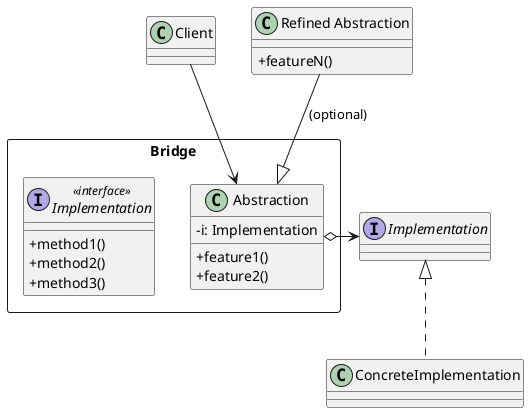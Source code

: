 @startuml Bridge Structure
skinparam ClassAttributeIconSize 0

class Client

rectangle Bridge {
  class Abstraction {
    - i: Implementation
    + feature1()
    + feature2()
  }

  interface Implementation <<interface>> {
    + method1()
    + method2()
    + method3()
  }
}

class "Refined Abstraction" as RefinedAbstraction {
  + featureN()
}

class ConcreteImplementation implements Implementation

Client --> Abstraction

Abstraction o-> Implementation

RefinedAbstraction --|> Abstraction :(optional)


@enduml